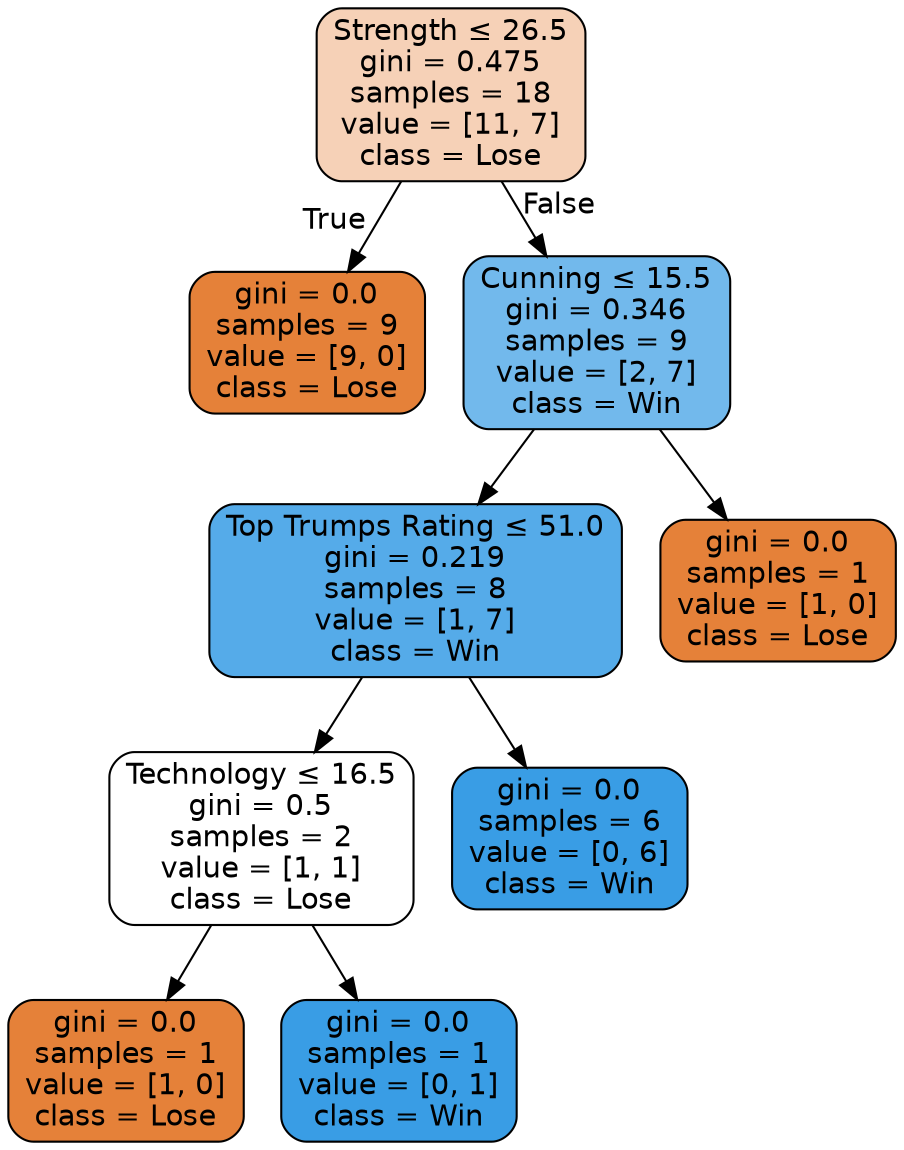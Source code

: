 digraph Tree {
node [shape=box, style="filled, rounded", color="black", fontname="helvetica"] ;
edge [fontname="helvetica"] ;
0 [label=<Strength &le; 26.5<br/>gini = 0.475<br/>samples = 18<br/>value = [11, 7]<br/>class = Lose>, fillcolor="#f6d1b7"] ;
1 [label=<gini = 0.0<br/>samples = 9<br/>value = [9, 0]<br/>class = Lose>, fillcolor="#e58139"] ;
0 -> 1 [labeldistance=2.5, labelangle=45, headlabel="True"] ;
2 [label=<Cunning &le; 15.5<br/>gini = 0.346<br/>samples = 9<br/>value = [2, 7]<br/>class = Win>, fillcolor="#72b9ec"] ;
0 -> 2 [labeldistance=2.5, labelangle=-45, headlabel="False"] ;
3 [label=<Top Trumps Rating &le; 51.0<br/>gini = 0.219<br/>samples = 8<br/>value = [1, 7]<br/>class = Win>, fillcolor="#55abe9"] ;
2 -> 3 ;
4 [label=<Technology &le; 16.5<br/>gini = 0.5<br/>samples = 2<br/>value = [1, 1]<br/>class = Lose>, fillcolor="#ffffff"] ;
3 -> 4 ;
5 [label=<gini = 0.0<br/>samples = 1<br/>value = [1, 0]<br/>class = Lose>, fillcolor="#e58139"] ;
4 -> 5 ;
6 [label=<gini = 0.0<br/>samples = 1<br/>value = [0, 1]<br/>class = Win>, fillcolor="#399de5"] ;
4 -> 6 ;
7 [label=<gini = 0.0<br/>samples = 6<br/>value = [0, 6]<br/>class = Win>, fillcolor="#399de5"] ;
3 -> 7 ;
8 [label=<gini = 0.0<br/>samples = 1<br/>value = [1, 0]<br/>class = Lose>, fillcolor="#e58139"] ;
2 -> 8 ;
}
